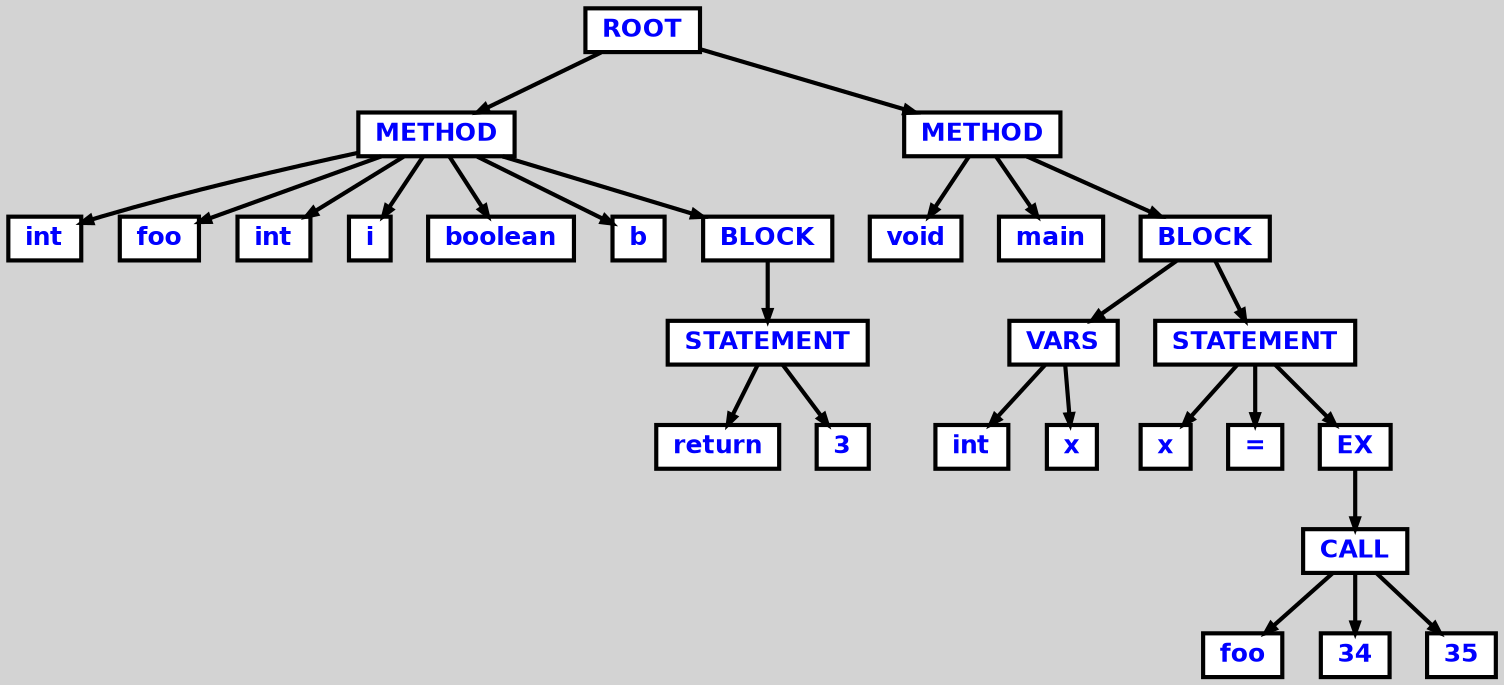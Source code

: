 digraph {

	ordering=out;
	ranksep=.4;
	bgcolor="lightgrey"; node [shape=box, fixedsize=false, fontsize=12, fontname="Helvetica-bold", fontcolor="blue"
		width=.25, height=.25, color="black", fillcolor="white", style="filled, solid, bold"];
	edge [arrowsize=.5, color="black", style="bold"]

  n0 [label="ROOT"];
  n1 [label="METHOD"];
  n1 [label="METHOD"];
  n2 [label="int"];
  n3 [label="foo"];
  n4 [label="int"];
  n5 [label="i"];
  n6 [label="boolean"];
  n7 [label="b"];
  n8 [label="BLOCK"];
  n8 [label="BLOCK"];
  n9 [label="STATEMENT"];
  n9 [label="STATEMENT"];
  n10 [label="return"];
  n11 [label="3"];
  n12 [label="METHOD"];
  n12 [label="METHOD"];
  n13 [label="void"];
  n14 [label="main"];
  n15 [label="BLOCK"];
  n15 [label="BLOCK"];
  n16 [label="VARS"];
  n16 [label="VARS"];
  n17 [label="int"];
  n18 [label="x"];
  n19 [label="STATEMENT"];
  n19 [label="STATEMENT"];
  n20 [label="x"];
  n21 [label="="];
  n22 [label="EX"];
  n22 [label="EX"];
  n23 [label="CALL"];
  n23 [label="CALL"];
  n24 [label="foo"];
  n25 [label="34"];
  n26 [label="35"];

  n0 -> n1 // "ROOT" -> "METHOD"
  n1 -> n2 // "METHOD" -> "int"
  n1 -> n3 // "METHOD" -> "foo"
  n1 -> n4 // "METHOD" -> "int"
  n1 -> n5 // "METHOD" -> "i"
  n1 -> n6 // "METHOD" -> "boolean"
  n1 -> n7 // "METHOD" -> "b"
  n1 -> n8 // "METHOD" -> "BLOCK"
  n8 -> n9 // "BLOCK" -> "STATEMENT"
  n9 -> n10 // "STATEMENT" -> "return"
  n9 -> n11 // "STATEMENT" -> "3"
  n0 -> n12 // "ROOT" -> "METHOD"
  n12 -> n13 // "METHOD" -> "void"
  n12 -> n14 // "METHOD" -> "main"
  n12 -> n15 // "METHOD" -> "BLOCK"
  n15 -> n16 // "BLOCK" -> "VARS"
  n16 -> n17 // "VARS" -> "int"
  n16 -> n18 // "VARS" -> "x"
  n15 -> n19 // "BLOCK" -> "STATEMENT"
  n19 -> n20 // "STATEMENT" -> "x"
  n19 -> n21 // "STATEMENT" -> "="
  n19 -> n22 // "STATEMENT" -> "EX"
  n22 -> n23 // "EX" -> "CALL"
  n23 -> n24 // "CALL" -> "foo"
  n23 -> n25 // "CALL" -> "34"
  n23 -> n26 // "CALL" -> "35"

}

